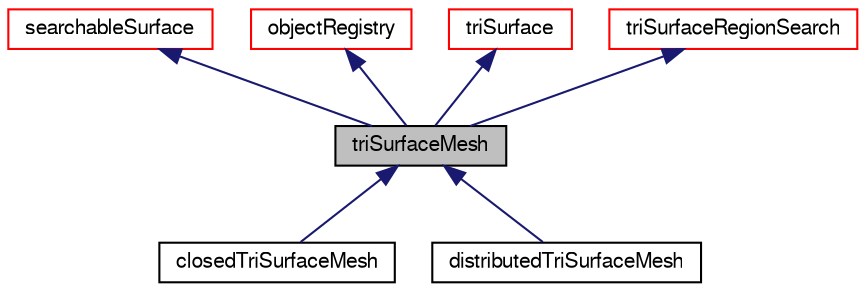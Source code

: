 digraph "triSurfaceMesh"
{
  bgcolor="transparent";
  edge [fontname="FreeSans",fontsize="10",labelfontname="FreeSans",labelfontsize="10"];
  node [fontname="FreeSans",fontsize="10",shape=record];
  Node0 [label="triSurfaceMesh",height=0.2,width=0.4,color="black", fillcolor="grey75", style="filled", fontcolor="black"];
  Node1 -> Node0 [dir="back",color="midnightblue",fontsize="10",style="solid",fontname="FreeSans"];
  Node1 [label="searchableSurface",height=0.2,width=0.4,color="red",URL="$a25234.html",tooltip="Base class of (analytical or triangulated) surface. Encapsulates all the search routines. WIP. "];
  Node4 -> Node0 [dir="back",color="midnightblue",fontsize="10",style="solid",fontname="FreeSans"];
  Node4 [label="objectRegistry",height=0.2,width=0.4,color="red",URL="$a26326.html",tooltip="Registry of regIOobjects. "];
  Node8 -> Node0 [dir="back",color="midnightblue",fontsize="10",style="solid",fontname="FreeSans"];
  Node8 [label="triSurface",height=0.2,width=0.4,color="red",URL="$a30598.html",tooltip="Triangulated surface description with patch information. "];
  Node17 -> Node0 [dir="back",color="midnightblue",fontsize="10",style="solid",fontname="FreeSans"];
  Node17 [label="triSurfaceRegionSearch",height=0.2,width=0.4,color="red",URL="$a25526.html",tooltip="Helper class to search on triSurface. Creates an octree for each region of the surface and only searc..."];
  Node0 -> Node19 [dir="back",color="midnightblue",fontsize="10",style="solid",fontname="FreeSans"];
  Node19 [label="closedTriSurfaceMesh",height=0.2,width=0.4,color="black",URL="$a25206.html",tooltip="A triSurfaceMesh where it is forced to check volumeTypes, used for surfaces that are topologically no..."];
  Node0 -> Node20 [dir="back",color="midnightblue",fontsize="10",style="solid",fontname="FreeSans"];
  Node20 [label="distributedTriSurfaceMesh",height=0.2,width=0.4,color="black",URL="$a28642.html",tooltip="IOoject and searching on distributed triSurface. All processor hold (possibly overlapping) part of th..."];
}

